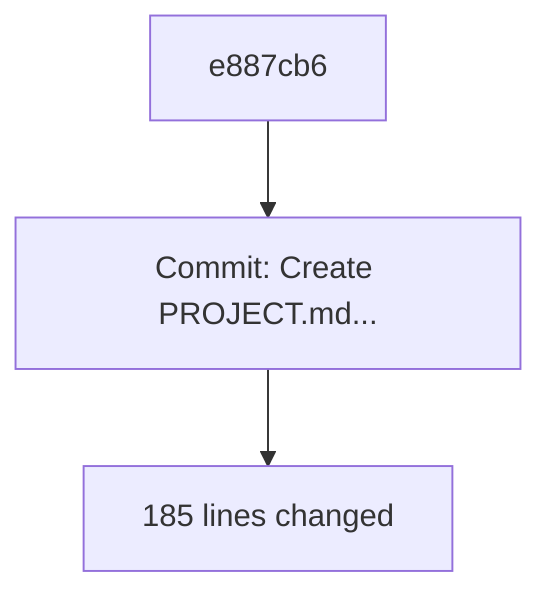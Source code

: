 graph TD
    A["e887cb6"] --> B["Commit: Create PROJECT.md..."]
    B --> C["185 lines changed"]
    
    %% This is a placeholder Mermaid diagram
    %% Will be replaced with AI-generated structure diagrams